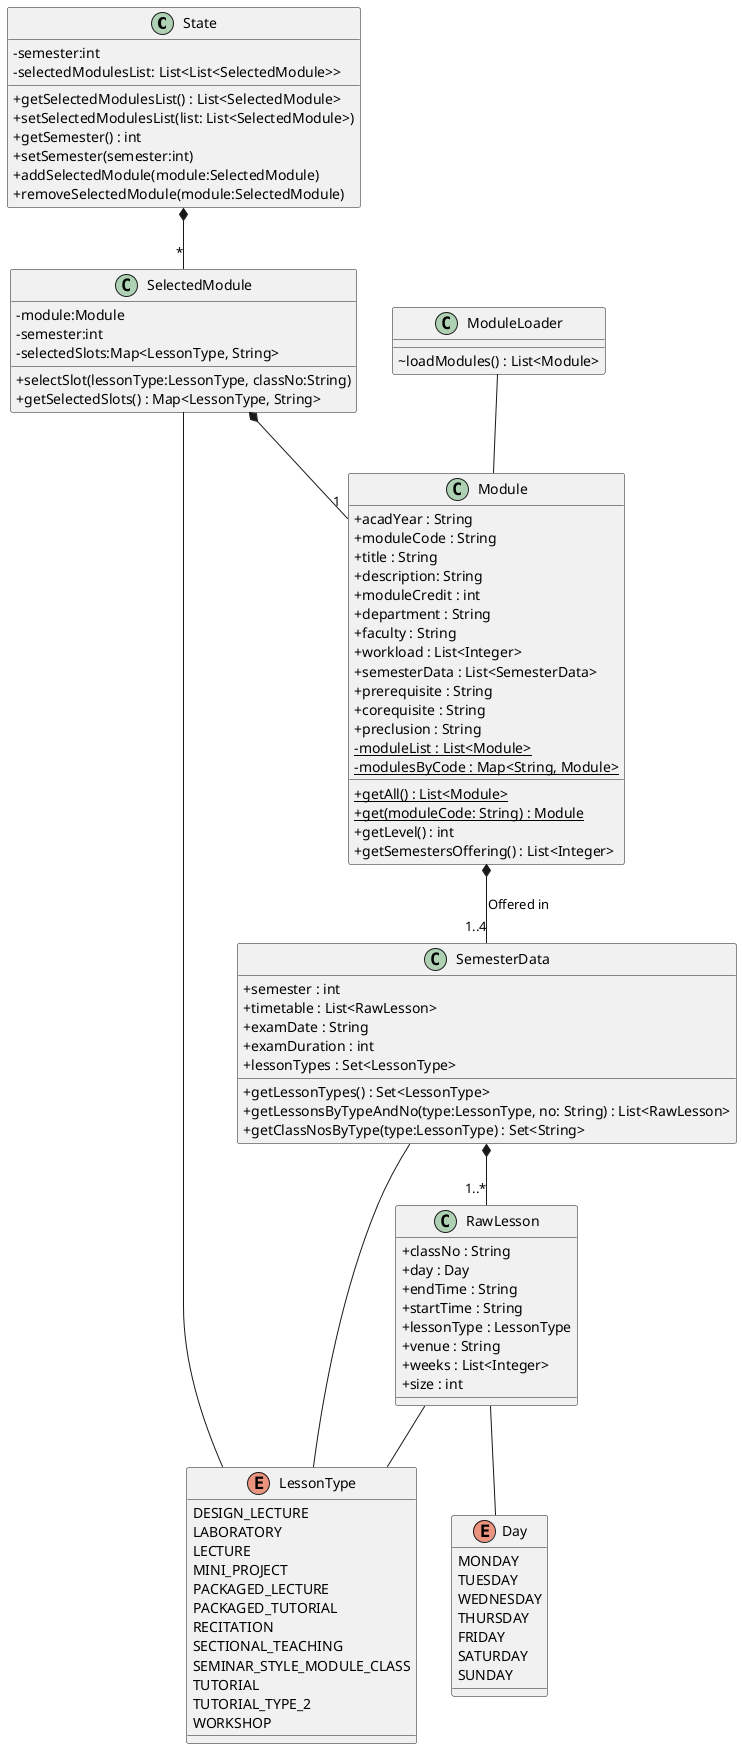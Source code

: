 @startuml
skinparam classAttributeIconSize 0


class State {
- semester:int
- selectedModulesList: List<List<SelectedModule>>
+ getSelectedModulesList() : List<SelectedModule>
+ setSelectedModulesList(list: List<SelectedModule>)
+ getSemester() : int
+ setSemester(semester:int)
+ addSelectedModule(module:SelectedModule)
+ removeSelectedModule(module:SelectedModule)
}

State *-- "*" SelectedModule

class SelectedModule {
- module:Module
- semester:int
- selectedSlots:Map<LessonType, String>
+ selectSlot(lessonType:LessonType, classNo:String)
+ getSelectedSlots() : Map<LessonType, String>
}

SelectedModule *-- "1" Module

class ModuleLoader {
~ loadModules() : List<Module>
}

ModuleLoader -- Module

class Module {
+ acadYear : String
+ moduleCode : String
+ title : String
+ description: String
+ moduleCredit : int
+ department : String
+ faculty : String
+ workload : List<Integer>
+ semesterData : List<SemesterData>
+ prerequisite : String
+ corequisite : String
+ preclusion : String
{static} - moduleList : List<Module>
{static} - modulesByCode : Map<String, Module>
{static} + getAll() : List<Module>
{static} + get(moduleCode: String) : Module
+ getLevel() : int
+ getSemestersOffering() : List<Integer>
}

class SemesterData {
+ semester : int
+ timetable : List<RawLesson>
+ examDate : String
+ examDuration : int
+ lessonTypes : Set<LessonType>
+ getLessonTypes() : Set<LessonType>
+ getLessonsByTypeAndNo(type:LessonType, no: String) : List<RawLesson>
+ getClassNosByType(type:LessonType) : Set<String>
}

Module *-- "1..4" SemesterData : Offered in

class RawLesson {
+ classNo : String
+ day : Day
+ endTime : String
+ startTime : String
+ lessonType : LessonType
+ venue : String
+ weeks : List<Integer>
+ size : int
}

SemesterData *-- "1..*" RawLesson

enum LessonType {
    DESIGN_LECTURE
    LABORATORY
    LECTURE
    MINI_PROJECT
    PACKAGED_LECTURE
    PACKAGED_TUTORIAL
    RECITATION
    SECTIONAL_TEACHING
    SEMINAR_STYLE_MODULE_CLASS
    TUTORIAL
    TUTORIAL_TYPE_2
    WORKSHOP
}

enum Day {
    MONDAY
    TUESDAY
    WEDNESDAY
    THURSDAY
    FRIDAY
    SATURDAY
    SUNDAY
}

SelectedModule -- LessonType
SemesterData -- LessonType
RawLesson -- LessonType
RawLesson -- Day


@enduml
